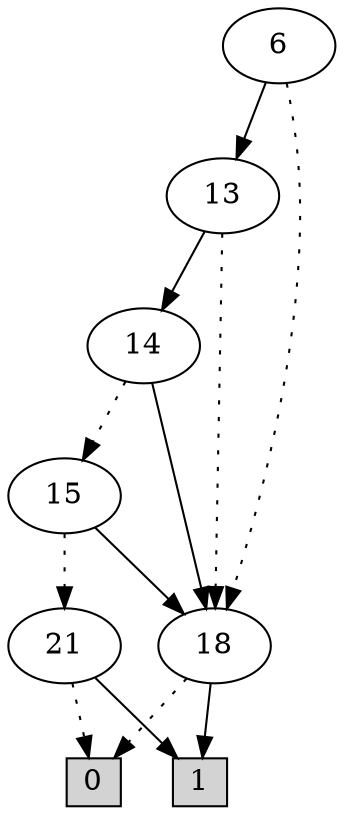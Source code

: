 digraph G {
0 [shape=box, label="0", style=filled, shape=box, height=0.3, width=0.3];
1 [shape=box, label="1", style=filled, shape=box, height=0.3, width=0.3];
1848 [label="6"];
1848 -> 38 [style=dotted];
1848 -> 1847 [style=filled];
38 [label="18"];
38 -> 0 [style=dotted];
38 -> 1 [style=filled];
1847 [label="13"];
1847 -> 38 [style=dotted];
1847 -> 1846 [style=filled];
1846 [label="14"];
1846 -> 1845 [style=dotted];
1846 -> 38 [style=filled];
1845 [label="15"];
1845 -> 44 [style=dotted];
1845 -> 38 [style=filled];
44 [label="21"];
44 -> 0 [style=dotted];
44 -> 1 [style=filled];
}
